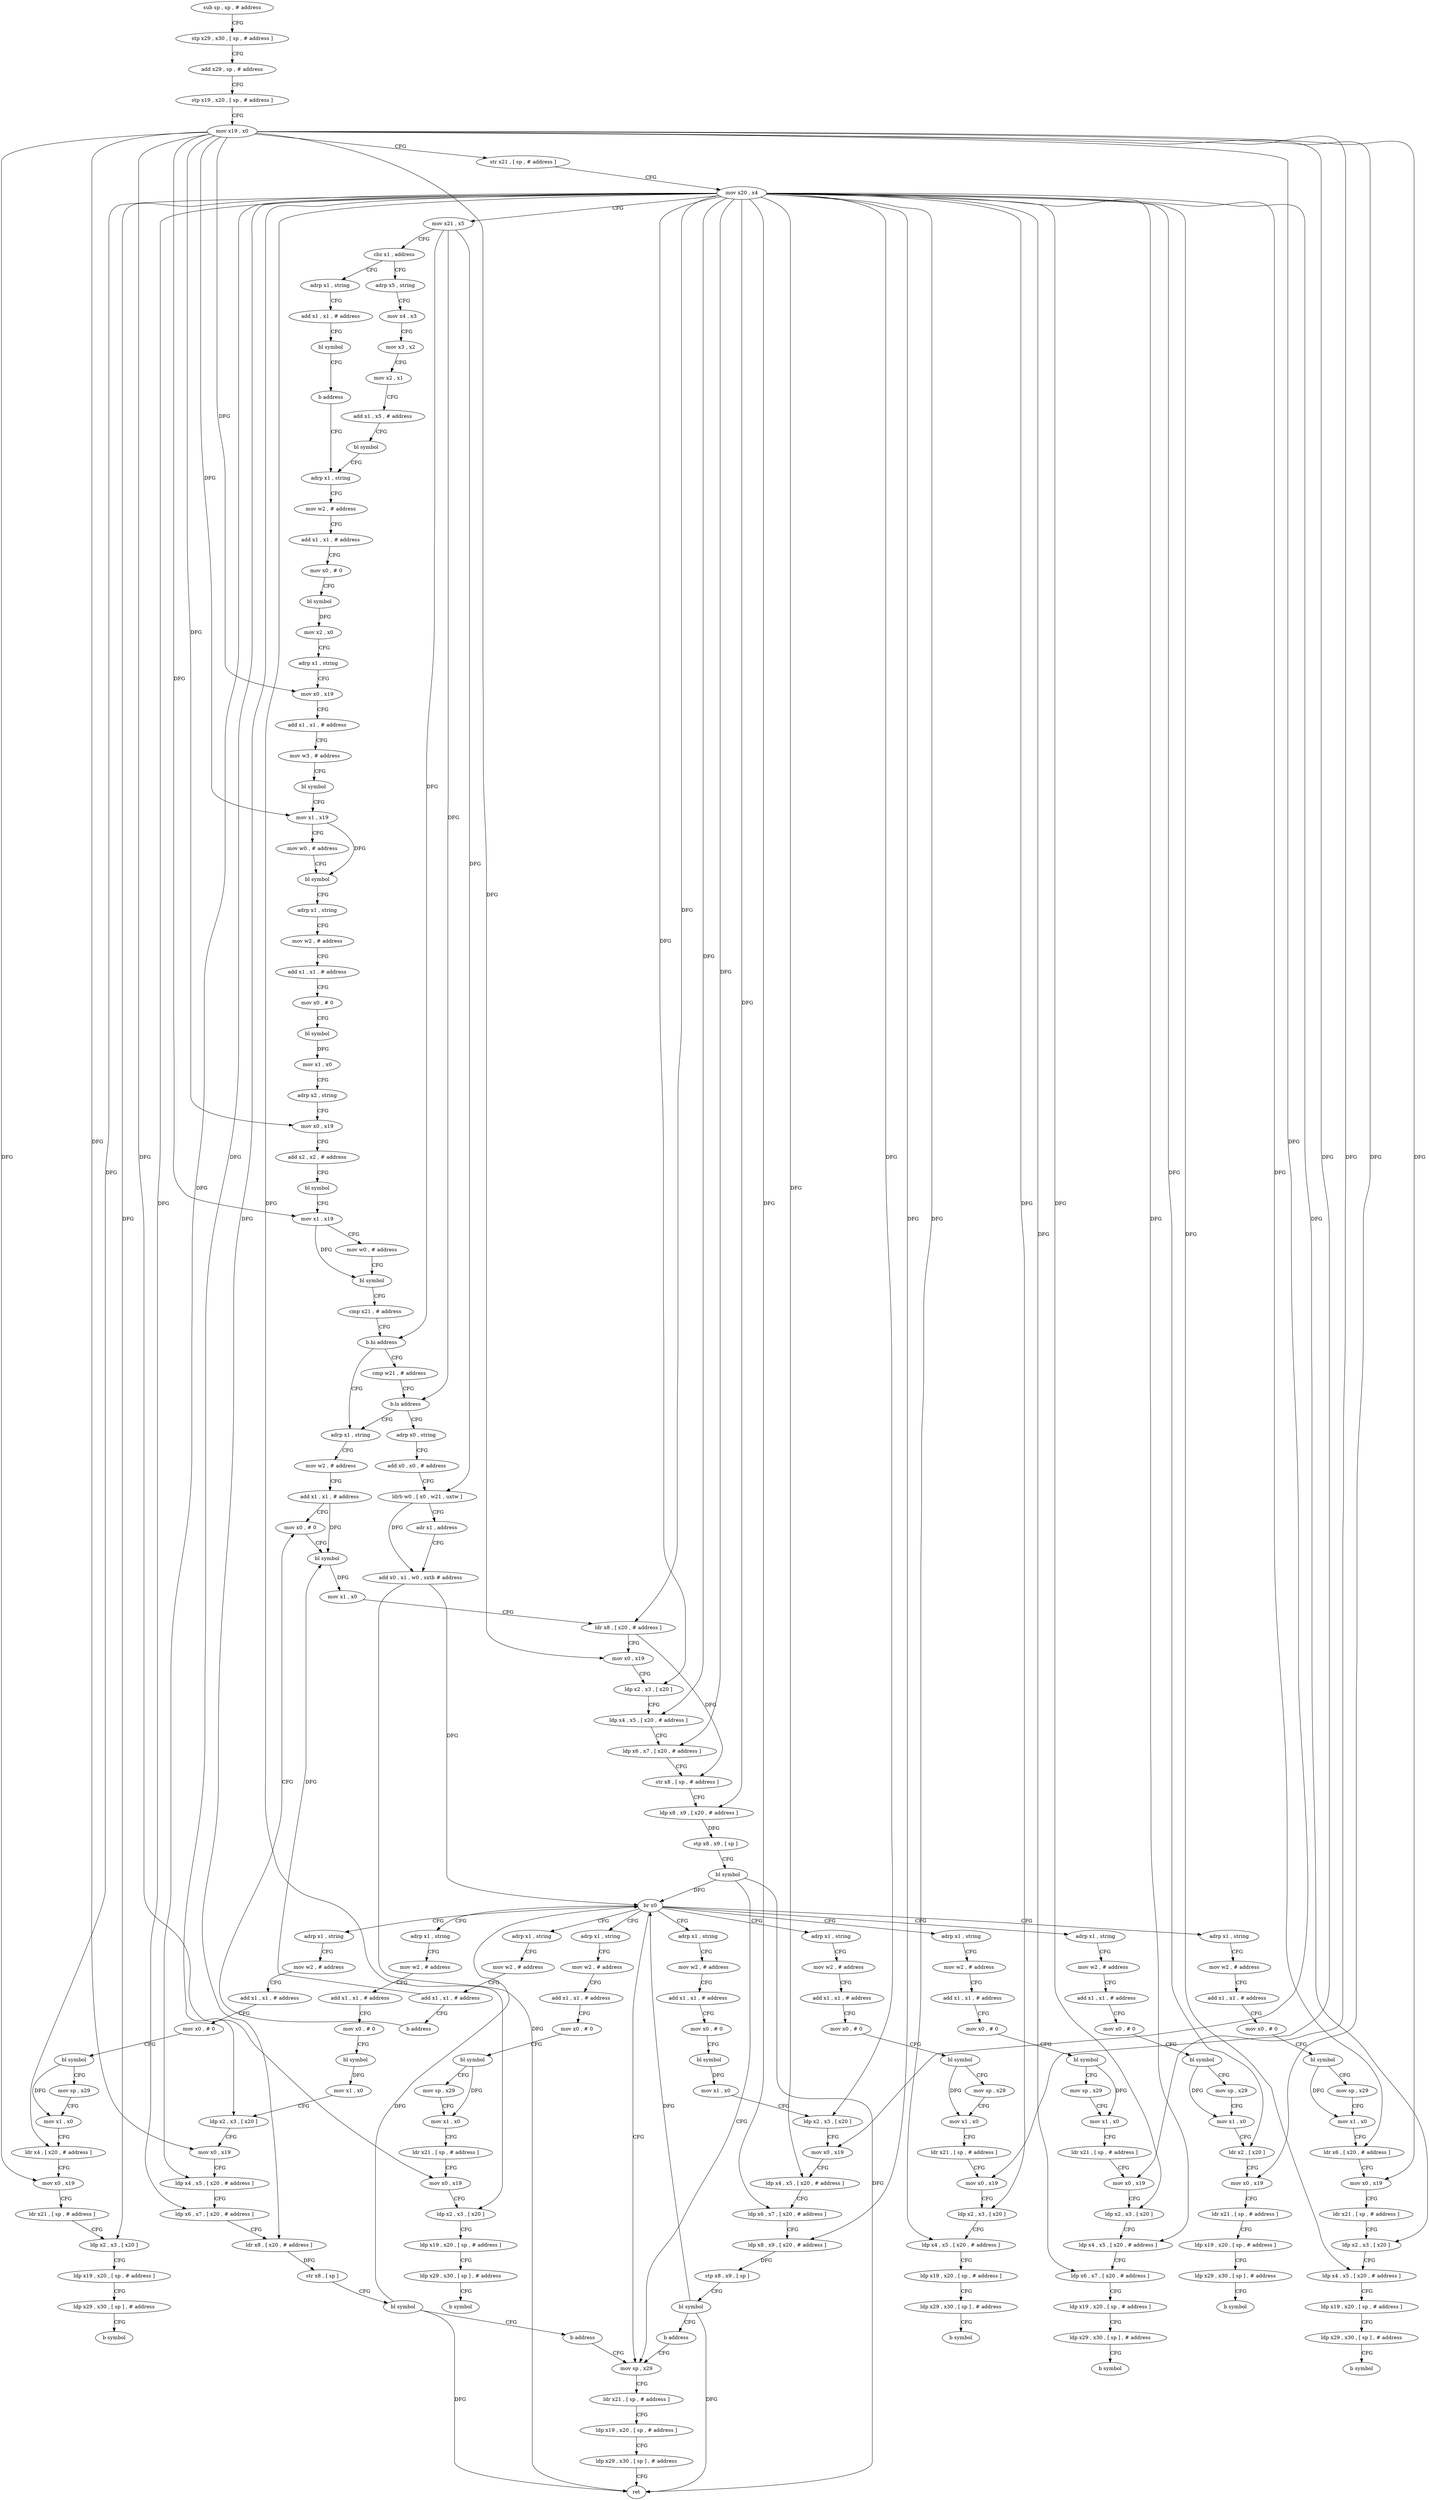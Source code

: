 digraph "func" {
"4294792" [label = "sub sp , sp , # address" ]
"4294796" [label = "stp x29 , x30 , [ sp , # address ]" ]
"4294800" [label = "add x29 , sp , # address" ]
"4294804" [label = "stp x19 , x20 , [ sp , # address ]" ]
"4294808" [label = "mov x19 , x0" ]
"4294812" [label = "str x21 , [ sp , # address ]" ]
"4294816" [label = "mov x20 , x4" ]
"4294820" [label = "mov x21 , x5" ]
"4294824" [label = "cbz x1 , address" ]
"4295560" [label = "adrp x1 , string" ]
"4294828" [label = "adrp x5 , string" ]
"4295564" [label = "add x1 , x1 , # address" ]
"4295568" [label = "bl symbol" ]
"4295572" [label = "b address" ]
"4294852" [label = "adrp x1 , string" ]
"4294832" [label = "mov x4 , x3" ]
"4294836" [label = "mov x3 , x2" ]
"4294840" [label = "mov x2 , x1" ]
"4294844" [label = "add x1 , x5 , # address" ]
"4294848" [label = "bl symbol" ]
"4294856" [label = "mov w2 , # address" ]
"4294860" [label = "add x1 , x1 , # address" ]
"4294864" [label = "mov x0 , # 0" ]
"4294868" [label = "bl symbol" ]
"4294872" [label = "mov x2 , x0" ]
"4294876" [label = "adrp x1 , string" ]
"4294880" [label = "mov x0 , x19" ]
"4294884" [label = "add x1 , x1 , # address" ]
"4294888" [label = "mov w3 , # address" ]
"4294892" [label = "bl symbol" ]
"4294896" [label = "mov x1 , x19" ]
"4294900" [label = "mov w0 , # address" ]
"4294904" [label = "bl symbol" ]
"4294908" [label = "adrp x1 , string" ]
"4294912" [label = "mov w2 , # address" ]
"4294916" [label = "add x1 , x1 , # address" ]
"4294920" [label = "mov x0 , # 0" ]
"4294924" [label = "bl symbol" ]
"4294928" [label = "mov x1 , x0" ]
"4294932" [label = "adrp x2 , string" ]
"4294936" [label = "mov x0 , x19" ]
"4294940" [label = "add x2 , x2 , # address" ]
"4294944" [label = "bl symbol" ]
"4294948" [label = "mov x1 , x19" ]
"4294952" [label = "mov w0 , # address" ]
"4294956" [label = "bl symbol" ]
"4294960" [label = "cmp x21 , # address" ]
"4294964" [label = "b.hi address" ]
"4294976" [label = "adrp x1 , string" ]
"4294968" [label = "cmp w21 , # address" ]
"4294980" [label = "mov w2 , # address" ]
"4294984" [label = "add x1 , x1 , # address" ]
"4294988" [label = "mov x0 , # 0" ]
"4294972" [label = "b.ls address" ]
"4295056" [label = "adrp x0 , string" ]
"4295060" [label = "add x0 , x0 , # address" ]
"4295064" [label = "ldrb w0 , [ x0 , w21 , uxtw ]" ]
"4295068" [label = "adr x1 , address" ]
"4295072" [label = "add x0 , x1 , w0 , sxtb # address" ]
"4295076" [label = "br x0" ]
"4295036" [label = "mov sp , x29" ]
"4295080" [label = "adrp x1 , string" ]
"4295136" [label = "adrp x1 , string" ]
"4295192" [label = "adrp x1 , string" ]
"4295256" [label = "adrp x1 , string" ]
"4295320" [label = "adrp x1 , string" ]
"4295376" [label = "adrp x1 , string" ]
"4295432" [label = "adrp x1 , string" ]
"4295488" [label = "adrp x1 , string" ]
"4295544" [label = "adrp x1 , string" ]
"4295040" [label = "ldr x21 , [ sp , # address ]" ]
"4295044" [label = "ldp x19 , x20 , [ sp , # address ]" ]
"4295048" [label = "ldp x29 , x30 , [ sp ] , # address" ]
"4295052" [label = "ret" ]
"4295084" [label = "mov w2 , # address" ]
"4295088" [label = "add x1 , x1 , # address" ]
"4295092" [label = "mov x0 , # 0" ]
"4295096" [label = "bl symbol" ]
"4295100" [label = "mov x1 , x0" ]
"4295104" [label = "ldp x2 , x3 , [ x20 ]" ]
"4295108" [label = "mov x0 , x19" ]
"4295112" [label = "ldp x4 , x5 , [ x20 , # address ]" ]
"4295116" [label = "ldp x6 , x7 , [ x20 , # address ]" ]
"4295120" [label = "ldp x8 , x9 , [ x20 , # address ]" ]
"4295124" [label = "stp x8 , x9 , [ sp ]" ]
"4295128" [label = "bl symbol" ]
"4295132" [label = "b address" ]
"4295140" [label = "mov w2 , # address" ]
"4295144" [label = "add x1 , x1 , # address" ]
"4295148" [label = "mov x0 , # 0" ]
"4295152" [label = "bl symbol" ]
"4295156" [label = "mov x1 , x0" ]
"4295160" [label = "ldp x2 , x3 , [ x20 ]" ]
"4295164" [label = "mov x0 , x19" ]
"4295168" [label = "ldp x4 , x5 , [ x20 , # address ]" ]
"4295172" [label = "ldp x6 , x7 , [ x20 , # address ]" ]
"4295176" [label = "ldr x8 , [ x20 , # address ]" ]
"4295180" [label = "str x8 , [ sp ]" ]
"4295184" [label = "bl symbol" ]
"4295188" [label = "b address" ]
"4295196" [label = "mov w2 , # address" ]
"4295200" [label = "add x1 , x1 , # address" ]
"4295204" [label = "mov x0 , # 0" ]
"4295208" [label = "bl symbol" ]
"4295212" [label = "mov sp , x29" ]
"4295216" [label = "mov x1 , x0" ]
"4295220" [label = "ldr x21 , [ sp , # address ]" ]
"4295224" [label = "mov x0 , x19" ]
"4295228" [label = "ldp x2 , x3 , [ x20 ]" ]
"4295232" [label = "ldp x4 , x5 , [ x20 , # address ]" ]
"4295236" [label = "ldp x6 , x7 , [ x20 , # address ]" ]
"4295240" [label = "ldp x19 , x20 , [ sp , # address ]" ]
"4295244" [label = "ldp x29 , x30 , [ sp ] , # address" ]
"4295248" [label = "b symbol" ]
"4295260" [label = "mov w2 , # address" ]
"4295264" [label = "add x1 , x1 , # address" ]
"4295268" [label = "mov x0 , # 0" ]
"4295272" [label = "bl symbol" ]
"4295276" [label = "mov sp , x29" ]
"4295280" [label = "mov x1 , x0" ]
"4295284" [label = "ldr x6 , [ x20 , # address ]" ]
"4295288" [label = "mov x0 , x19" ]
"4295292" [label = "ldr x21 , [ sp , # address ]" ]
"4295296" [label = "ldp x2 , x3 , [ x20 ]" ]
"4295300" [label = "ldp x4 , x5 , [ x20 , # address ]" ]
"4295304" [label = "ldp x19 , x20 , [ sp , # address ]" ]
"4295308" [label = "ldp x29 , x30 , [ sp ] , # address" ]
"4295312" [label = "b symbol" ]
"4295324" [label = "mov w2 , # address" ]
"4295328" [label = "add x1 , x1 , # address" ]
"4295332" [label = "mov x0 , # 0" ]
"4295336" [label = "bl symbol" ]
"4295340" [label = "mov sp , x29" ]
"4295344" [label = "mov x1 , x0" ]
"4295348" [label = "ldr x21 , [ sp , # address ]" ]
"4295352" [label = "mov x0 , x19" ]
"4295356" [label = "ldp x2 , x3 , [ x20 ]" ]
"4295360" [label = "ldp x4 , x5 , [ x20 , # address ]" ]
"4295364" [label = "ldp x19 , x20 , [ sp , # address ]" ]
"4295368" [label = "ldp x29 , x30 , [ sp ] , # address" ]
"4295372" [label = "b symbol" ]
"4295380" [label = "mov w2 , # address" ]
"4295384" [label = "add x1 , x1 , # address" ]
"4295388" [label = "mov x0 , # 0" ]
"4295392" [label = "bl symbol" ]
"4295396" [label = "mov sp , x29" ]
"4295400" [label = "mov x1 , x0" ]
"4295404" [label = "ldr x4 , [ x20 , # address ]" ]
"4295408" [label = "mov x0 , x19" ]
"4295412" [label = "ldr x21 , [ sp , # address ]" ]
"4295416" [label = "ldp x2 , x3 , [ x20 ]" ]
"4295420" [label = "ldp x19 , x20 , [ sp , # address ]" ]
"4295424" [label = "ldp x29 , x30 , [ sp ] , # address" ]
"4295428" [label = "b symbol" ]
"4295436" [label = "mov w2 , # address" ]
"4295440" [label = "add x1 , x1 , # address" ]
"4295444" [label = "mov x0 , # 0" ]
"4295448" [label = "bl symbol" ]
"4295452" [label = "mov sp , x29" ]
"4295456" [label = "mov x1 , x0" ]
"4295460" [label = "ldr x21 , [ sp , # address ]" ]
"4295464" [label = "mov x0 , x19" ]
"4295468" [label = "ldp x2 , x3 , [ x20 ]" ]
"4295472" [label = "ldp x19 , x20 , [ sp , # address ]" ]
"4295476" [label = "ldp x29 , x30 , [ sp ] , # address" ]
"4295480" [label = "b symbol" ]
"4295492" [label = "mov w2 , # address" ]
"4295496" [label = "add x1 , x1 , # address" ]
"4295500" [label = "mov x0 , # 0" ]
"4295504" [label = "bl symbol" ]
"4295508" [label = "mov sp , x29" ]
"4295512" [label = "mov x1 , x0" ]
"4295516" [label = "ldr x2 , [ x20 ]" ]
"4295520" [label = "mov x0 , x19" ]
"4295524" [label = "ldr x21 , [ sp , # address ]" ]
"4295528" [label = "ldp x19 , x20 , [ sp , # address ]" ]
"4295532" [label = "ldp x29 , x30 , [ sp ] , # address" ]
"4295536" [label = "b symbol" ]
"4295548" [label = "mov w2 , # address" ]
"4295552" [label = "add x1 , x1 , # address" ]
"4295556" [label = "b address" ]
"4294992" [label = "bl symbol" ]
"4294996" [label = "mov x1 , x0" ]
"4295000" [label = "ldr x8 , [ x20 , # address ]" ]
"4295004" [label = "mov x0 , x19" ]
"4295008" [label = "ldp x2 , x3 , [ x20 ]" ]
"4295012" [label = "ldp x4 , x5 , [ x20 , # address ]" ]
"4295016" [label = "ldp x6 , x7 , [ x20 , # address ]" ]
"4295020" [label = "str x8 , [ sp , # address ]" ]
"4295024" [label = "ldp x8 , x9 , [ x20 , # address ]" ]
"4295028" [label = "stp x8 , x9 , [ sp ]" ]
"4295032" [label = "bl symbol" ]
"4294792" -> "4294796" [ label = "CFG" ]
"4294796" -> "4294800" [ label = "CFG" ]
"4294800" -> "4294804" [ label = "CFG" ]
"4294804" -> "4294808" [ label = "CFG" ]
"4294808" -> "4294812" [ label = "CFG" ]
"4294808" -> "4294880" [ label = "DFG" ]
"4294808" -> "4294896" [ label = "DFG" ]
"4294808" -> "4294936" [ label = "DFG" ]
"4294808" -> "4294948" [ label = "DFG" ]
"4294808" -> "4295004" [ label = "DFG" ]
"4294808" -> "4295108" [ label = "DFG" ]
"4294808" -> "4295164" [ label = "DFG" ]
"4294808" -> "4295224" [ label = "DFG" ]
"4294808" -> "4295288" [ label = "DFG" ]
"4294808" -> "4295352" [ label = "DFG" ]
"4294808" -> "4295408" [ label = "DFG" ]
"4294808" -> "4295464" [ label = "DFG" ]
"4294808" -> "4295520" [ label = "DFG" ]
"4294812" -> "4294816" [ label = "CFG" ]
"4294816" -> "4294820" [ label = "CFG" ]
"4294816" -> "4295000" [ label = "DFG" ]
"4294816" -> "4295008" [ label = "DFG" ]
"4294816" -> "4295012" [ label = "DFG" ]
"4294816" -> "4295016" [ label = "DFG" ]
"4294816" -> "4295024" [ label = "DFG" ]
"4294816" -> "4295104" [ label = "DFG" ]
"4294816" -> "4295112" [ label = "DFG" ]
"4294816" -> "4295116" [ label = "DFG" ]
"4294816" -> "4295120" [ label = "DFG" ]
"4294816" -> "4295160" [ label = "DFG" ]
"4294816" -> "4295168" [ label = "DFG" ]
"4294816" -> "4295172" [ label = "DFG" ]
"4294816" -> "4295176" [ label = "DFG" ]
"4294816" -> "4295228" [ label = "DFG" ]
"4294816" -> "4295232" [ label = "DFG" ]
"4294816" -> "4295236" [ label = "DFG" ]
"4294816" -> "4295284" [ label = "DFG" ]
"4294816" -> "4295296" [ label = "DFG" ]
"4294816" -> "4295300" [ label = "DFG" ]
"4294816" -> "4295356" [ label = "DFG" ]
"4294816" -> "4295360" [ label = "DFG" ]
"4294816" -> "4295404" [ label = "DFG" ]
"4294816" -> "4295416" [ label = "DFG" ]
"4294816" -> "4295468" [ label = "DFG" ]
"4294816" -> "4295516" [ label = "DFG" ]
"4294820" -> "4294824" [ label = "CFG" ]
"4294820" -> "4294964" [ label = "DFG" ]
"4294820" -> "4294972" [ label = "DFG" ]
"4294820" -> "4295064" [ label = "DFG" ]
"4294824" -> "4295560" [ label = "CFG" ]
"4294824" -> "4294828" [ label = "CFG" ]
"4295560" -> "4295564" [ label = "CFG" ]
"4294828" -> "4294832" [ label = "CFG" ]
"4295564" -> "4295568" [ label = "CFG" ]
"4295568" -> "4295572" [ label = "CFG" ]
"4295572" -> "4294852" [ label = "CFG" ]
"4294852" -> "4294856" [ label = "CFG" ]
"4294832" -> "4294836" [ label = "CFG" ]
"4294836" -> "4294840" [ label = "CFG" ]
"4294840" -> "4294844" [ label = "CFG" ]
"4294844" -> "4294848" [ label = "CFG" ]
"4294848" -> "4294852" [ label = "CFG" ]
"4294856" -> "4294860" [ label = "CFG" ]
"4294860" -> "4294864" [ label = "CFG" ]
"4294864" -> "4294868" [ label = "CFG" ]
"4294868" -> "4294872" [ label = "DFG" ]
"4294872" -> "4294876" [ label = "CFG" ]
"4294876" -> "4294880" [ label = "CFG" ]
"4294880" -> "4294884" [ label = "CFG" ]
"4294884" -> "4294888" [ label = "CFG" ]
"4294888" -> "4294892" [ label = "CFG" ]
"4294892" -> "4294896" [ label = "CFG" ]
"4294896" -> "4294900" [ label = "CFG" ]
"4294896" -> "4294904" [ label = "DFG" ]
"4294900" -> "4294904" [ label = "CFG" ]
"4294904" -> "4294908" [ label = "CFG" ]
"4294908" -> "4294912" [ label = "CFG" ]
"4294912" -> "4294916" [ label = "CFG" ]
"4294916" -> "4294920" [ label = "CFG" ]
"4294920" -> "4294924" [ label = "CFG" ]
"4294924" -> "4294928" [ label = "DFG" ]
"4294928" -> "4294932" [ label = "CFG" ]
"4294932" -> "4294936" [ label = "CFG" ]
"4294936" -> "4294940" [ label = "CFG" ]
"4294940" -> "4294944" [ label = "CFG" ]
"4294944" -> "4294948" [ label = "CFG" ]
"4294948" -> "4294952" [ label = "CFG" ]
"4294948" -> "4294956" [ label = "DFG" ]
"4294952" -> "4294956" [ label = "CFG" ]
"4294956" -> "4294960" [ label = "CFG" ]
"4294960" -> "4294964" [ label = "CFG" ]
"4294964" -> "4294976" [ label = "CFG" ]
"4294964" -> "4294968" [ label = "CFG" ]
"4294976" -> "4294980" [ label = "CFG" ]
"4294968" -> "4294972" [ label = "CFG" ]
"4294980" -> "4294984" [ label = "CFG" ]
"4294984" -> "4294988" [ label = "CFG" ]
"4294984" -> "4294992" [ label = "DFG" ]
"4294988" -> "4294992" [ label = "CFG" ]
"4294972" -> "4295056" [ label = "CFG" ]
"4294972" -> "4294976" [ label = "CFG" ]
"4295056" -> "4295060" [ label = "CFG" ]
"4295060" -> "4295064" [ label = "CFG" ]
"4295064" -> "4295068" [ label = "CFG" ]
"4295064" -> "4295072" [ label = "DFG" ]
"4295068" -> "4295072" [ label = "CFG" ]
"4295072" -> "4295076" [ label = "DFG" ]
"4295072" -> "4295052" [ label = "DFG" ]
"4295076" -> "4295036" [ label = "CFG" ]
"4295076" -> "4295080" [ label = "CFG" ]
"4295076" -> "4295136" [ label = "CFG" ]
"4295076" -> "4295192" [ label = "CFG" ]
"4295076" -> "4295256" [ label = "CFG" ]
"4295076" -> "4295320" [ label = "CFG" ]
"4295076" -> "4295376" [ label = "CFG" ]
"4295076" -> "4295432" [ label = "CFG" ]
"4295076" -> "4295488" [ label = "CFG" ]
"4295076" -> "4295544" [ label = "CFG" ]
"4295036" -> "4295040" [ label = "CFG" ]
"4295080" -> "4295084" [ label = "CFG" ]
"4295136" -> "4295140" [ label = "CFG" ]
"4295192" -> "4295196" [ label = "CFG" ]
"4295256" -> "4295260" [ label = "CFG" ]
"4295320" -> "4295324" [ label = "CFG" ]
"4295376" -> "4295380" [ label = "CFG" ]
"4295432" -> "4295436" [ label = "CFG" ]
"4295488" -> "4295492" [ label = "CFG" ]
"4295544" -> "4295548" [ label = "CFG" ]
"4295040" -> "4295044" [ label = "CFG" ]
"4295044" -> "4295048" [ label = "CFG" ]
"4295048" -> "4295052" [ label = "CFG" ]
"4295084" -> "4295088" [ label = "CFG" ]
"4295088" -> "4295092" [ label = "CFG" ]
"4295092" -> "4295096" [ label = "CFG" ]
"4295096" -> "4295100" [ label = "DFG" ]
"4295100" -> "4295104" [ label = "CFG" ]
"4295104" -> "4295108" [ label = "CFG" ]
"4295108" -> "4295112" [ label = "CFG" ]
"4295112" -> "4295116" [ label = "CFG" ]
"4295116" -> "4295120" [ label = "CFG" ]
"4295120" -> "4295124" [ label = "DFG" ]
"4295124" -> "4295128" [ label = "CFG" ]
"4295128" -> "4295132" [ label = "CFG" ]
"4295128" -> "4295076" [ label = "DFG" ]
"4295128" -> "4295052" [ label = "DFG" ]
"4295132" -> "4295036" [ label = "CFG" ]
"4295140" -> "4295144" [ label = "CFG" ]
"4295144" -> "4295148" [ label = "CFG" ]
"4295148" -> "4295152" [ label = "CFG" ]
"4295152" -> "4295156" [ label = "DFG" ]
"4295156" -> "4295160" [ label = "CFG" ]
"4295160" -> "4295164" [ label = "CFG" ]
"4295164" -> "4295168" [ label = "CFG" ]
"4295168" -> "4295172" [ label = "CFG" ]
"4295172" -> "4295176" [ label = "CFG" ]
"4295176" -> "4295180" [ label = "DFG" ]
"4295180" -> "4295184" [ label = "CFG" ]
"4295184" -> "4295188" [ label = "CFG" ]
"4295184" -> "4295076" [ label = "DFG" ]
"4295184" -> "4295052" [ label = "DFG" ]
"4295188" -> "4295036" [ label = "CFG" ]
"4295196" -> "4295200" [ label = "CFG" ]
"4295200" -> "4295204" [ label = "CFG" ]
"4295204" -> "4295208" [ label = "CFG" ]
"4295208" -> "4295212" [ label = "CFG" ]
"4295208" -> "4295216" [ label = "DFG" ]
"4295212" -> "4295216" [ label = "CFG" ]
"4295216" -> "4295220" [ label = "CFG" ]
"4295220" -> "4295224" [ label = "CFG" ]
"4295224" -> "4295228" [ label = "CFG" ]
"4295228" -> "4295232" [ label = "CFG" ]
"4295232" -> "4295236" [ label = "CFG" ]
"4295236" -> "4295240" [ label = "CFG" ]
"4295240" -> "4295244" [ label = "CFG" ]
"4295244" -> "4295248" [ label = "CFG" ]
"4295260" -> "4295264" [ label = "CFG" ]
"4295264" -> "4295268" [ label = "CFG" ]
"4295268" -> "4295272" [ label = "CFG" ]
"4295272" -> "4295276" [ label = "CFG" ]
"4295272" -> "4295280" [ label = "DFG" ]
"4295276" -> "4295280" [ label = "CFG" ]
"4295280" -> "4295284" [ label = "CFG" ]
"4295284" -> "4295288" [ label = "CFG" ]
"4295288" -> "4295292" [ label = "CFG" ]
"4295292" -> "4295296" [ label = "CFG" ]
"4295296" -> "4295300" [ label = "CFG" ]
"4295300" -> "4295304" [ label = "CFG" ]
"4295304" -> "4295308" [ label = "CFG" ]
"4295308" -> "4295312" [ label = "CFG" ]
"4295324" -> "4295328" [ label = "CFG" ]
"4295328" -> "4295332" [ label = "CFG" ]
"4295332" -> "4295336" [ label = "CFG" ]
"4295336" -> "4295340" [ label = "CFG" ]
"4295336" -> "4295344" [ label = "DFG" ]
"4295340" -> "4295344" [ label = "CFG" ]
"4295344" -> "4295348" [ label = "CFG" ]
"4295348" -> "4295352" [ label = "CFG" ]
"4295352" -> "4295356" [ label = "CFG" ]
"4295356" -> "4295360" [ label = "CFG" ]
"4295360" -> "4295364" [ label = "CFG" ]
"4295364" -> "4295368" [ label = "CFG" ]
"4295368" -> "4295372" [ label = "CFG" ]
"4295380" -> "4295384" [ label = "CFG" ]
"4295384" -> "4295388" [ label = "CFG" ]
"4295388" -> "4295392" [ label = "CFG" ]
"4295392" -> "4295396" [ label = "CFG" ]
"4295392" -> "4295400" [ label = "DFG" ]
"4295396" -> "4295400" [ label = "CFG" ]
"4295400" -> "4295404" [ label = "CFG" ]
"4295404" -> "4295408" [ label = "CFG" ]
"4295408" -> "4295412" [ label = "CFG" ]
"4295412" -> "4295416" [ label = "CFG" ]
"4295416" -> "4295420" [ label = "CFG" ]
"4295420" -> "4295424" [ label = "CFG" ]
"4295424" -> "4295428" [ label = "CFG" ]
"4295436" -> "4295440" [ label = "CFG" ]
"4295440" -> "4295444" [ label = "CFG" ]
"4295444" -> "4295448" [ label = "CFG" ]
"4295448" -> "4295452" [ label = "CFG" ]
"4295448" -> "4295456" [ label = "DFG" ]
"4295452" -> "4295456" [ label = "CFG" ]
"4295456" -> "4295460" [ label = "CFG" ]
"4295460" -> "4295464" [ label = "CFG" ]
"4295464" -> "4295468" [ label = "CFG" ]
"4295468" -> "4295472" [ label = "CFG" ]
"4295472" -> "4295476" [ label = "CFG" ]
"4295476" -> "4295480" [ label = "CFG" ]
"4295492" -> "4295496" [ label = "CFG" ]
"4295496" -> "4295500" [ label = "CFG" ]
"4295500" -> "4295504" [ label = "CFG" ]
"4295504" -> "4295508" [ label = "CFG" ]
"4295504" -> "4295512" [ label = "DFG" ]
"4295508" -> "4295512" [ label = "CFG" ]
"4295512" -> "4295516" [ label = "CFG" ]
"4295516" -> "4295520" [ label = "CFG" ]
"4295520" -> "4295524" [ label = "CFG" ]
"4295524" -> "4295528" [ label = "CFG" ]
"4295528" -> "4295532" [ label = "CFG" ]
"4295532" -> "4295536" [ label = "CFG" ]
"4295548" -> "4295552" [ label = "CFG" ]
"4295552" -> "4295556" [ label = "CFG" ]
"4295552" -> "4294992" [ label = "DFG" ]
"4295556" -> "4294988" [ label = "CFG" ]
"4294992" -> "4294996" [ label = "DFG" ]
"4294996" -> "4295000" [ label = "CFG" ]
"4295000" -> "4295004" [ label = "CFG" ]
"4295000" -> "4295020" [ label = "DFG" ]
"4295004" -> "4295008" [ label = "CFG" ]
"4295008" -> "4295012" [ label = "CFG" ]
"4295012" -> "4295016" [ label = "CFG" ]
"4295016" -> "4295020" [ label = "CFG" ]
"4295020" -> "4295024" [ label = "CFG" ]
"4295024" -> "4295028" [ label = "DFG" ]
"4295028" -> "4295032" [ label = "CFG" ]
"4295032" -> "4295036" [ label = "CFG" ]
"4295032" -> "4295076" [ label = "DFG" ]
"4295032" -> "4295052" [ label = "DFG" ]
}

